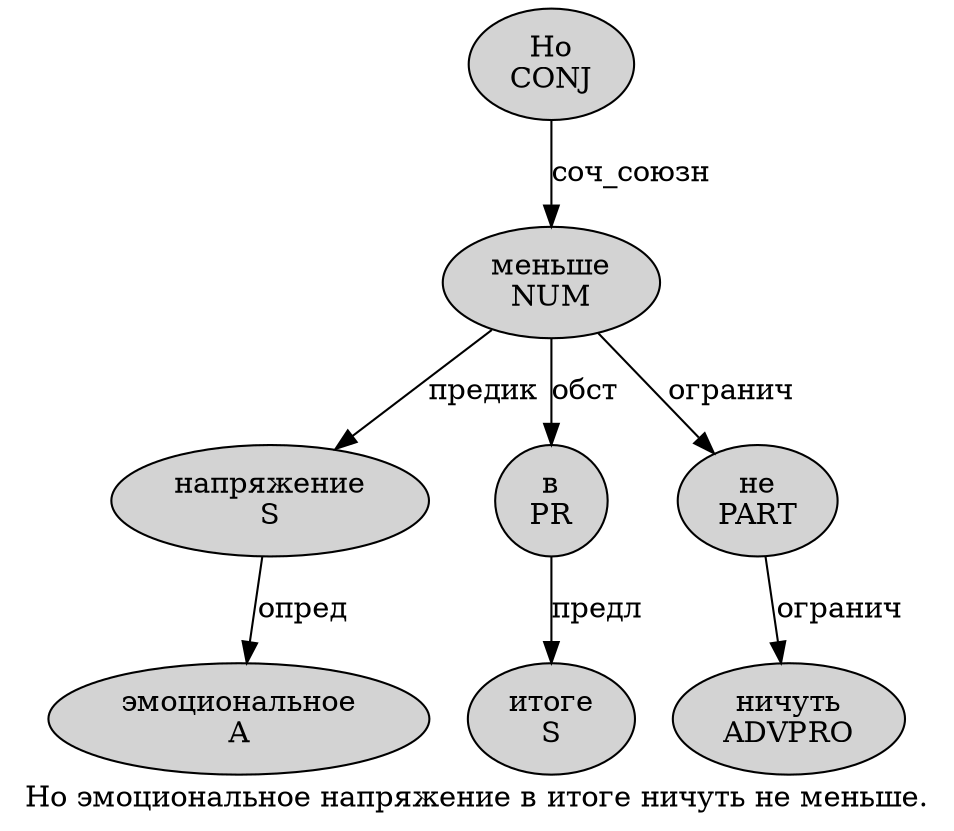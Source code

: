 digraph SENTENCE_63 {
	graph [label="Но эмоциональное напряжение в итоге ничуть не меньше."]
	node [style=filled]
		0 [label="Но
CONJ" color="" fillcolor=lightgray penwidth=1 shape=ellipse]
		1 [label="эмоциональное
A" color="" fillcolor=lightgray penwidth=1 shape=ellipse]
		2 [label="напряжение
S" color="" fillcolor=lightgray penwidth=1 shape=ellipse]
		3 [label="в
PR" color="" fillcolor=lightgray penwidth=1 shape=ellipse]
		4 [label="итоге
S" color="" fillcolor=lightgray penwidth=1 shape=ellipse]
		5 [label="ничуть
ADVPRO" color="" fillcolor=lightgray penwidth=1 shape=ellipse]
		6 [label="не
PART" color="" fillcolor=lightgray penwidth=1 shape=ellipse]
		7 [label="меньше
NUM" color="" fillcolor=lightgray penwidth=1 shape=ellipse]
			0 -> 7 [label="соч_союзн"]
			2 -> 1 [label="опред"]
			3 -> 4 [label="предл"]
			7 -> 2 [label="предик"]
			7 -> 3 [label="обст"]
			7 -> 6 [label="огранич"]
			6 -> 5 [label="огранич"]
}